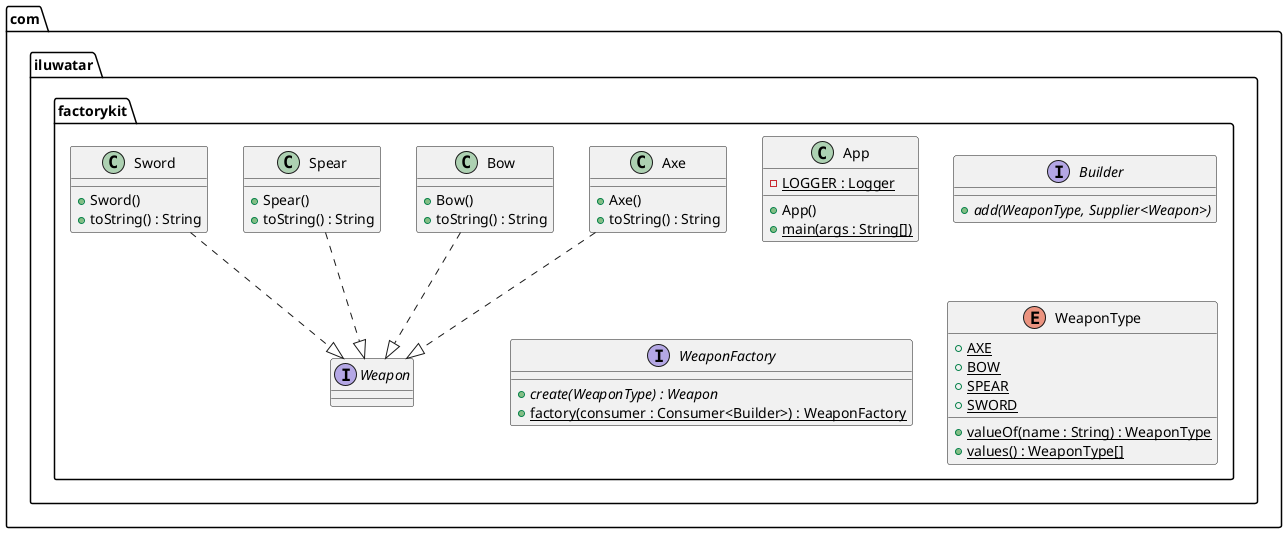 @startuml
package com.iluwatar.factorykit {
  class App {
    - LOGGER : Logger {static}
    + App()
    + main(args : String[]) {static}
  }
  class Axe {
    + Axe()
    + toString() : String
  }
  class Bow {
    + Bow()
    + toString() : String
  }
  interface Builder {
    + add(WeaponType, Supplier<Weapon>) {abstract}
  }
  class Spear {
    + Spear()
    + toString() : String
  }
  class Sword {
    + Sword()
    + toString() : String
  }
  interface Weapon {
  }
  interface WeaponFactory {
    + create(WeaponType) : Weapon {abstract}
    + factory(consumer : Consumer<Builder>) : WeaponFactory {static}
  }
  enum WeaponType {
    + AXE {static}
    + BOW {static}
    + SPEAR {static}
    + SWORD {static}
    + valueOf(name : String) : WeaponType {static}
    + values() : WeaponType[] {static}
  }
}
Axe ..|> Weapon 
Bow ..|> Weapon 
Spear ..|> Weapon 
Sword ..|> Weapon 
@enduml